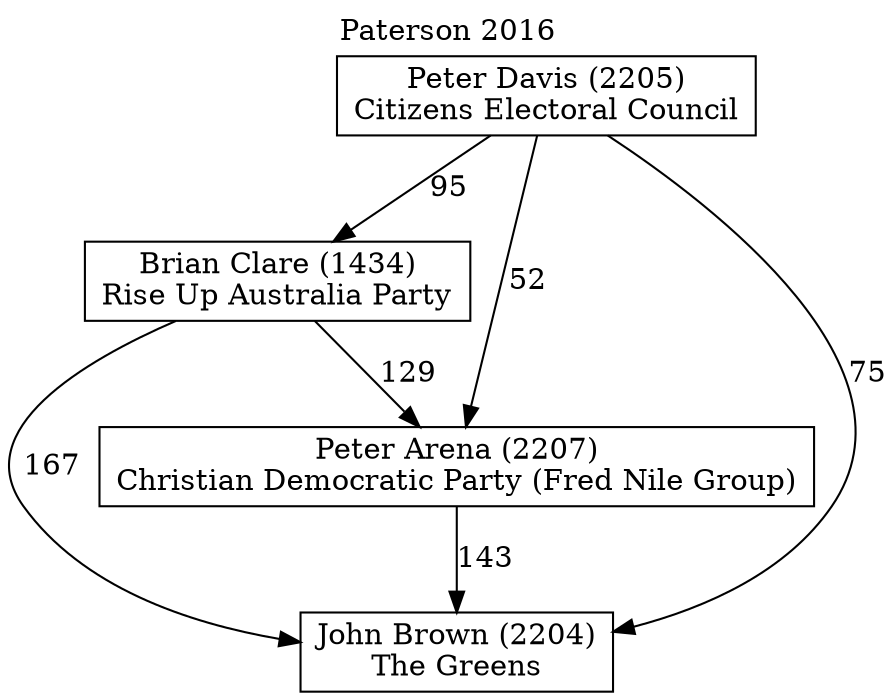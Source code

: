 // House preference flow
digraph "John Brown (2204)_Paterson_2016" {
	graph [label="Paterson 2016" labelloc=t mclimit=10]
	node [shape=box]
	"Brian Clare (1434)" [label="Brian Clare (1434)
Rise Up Australia Party"]
	"Peter Arena (2207)" [label="Peter Arena (2207)
Christian Democratic Party (Fred Nile Group)"]
	"Peter Davis (2205)" [label="Peter Davis (2205)
Citizens Electoral Council"]
	"John Brown (2204)" [label="John Brown (2204)
The Greens"]
	"Brian Clare (1434)" -> "Peter Arena (2207)" [label=129]
	"Peter Davis (2205)" -> "John Brown (2204)" [label=75]
	"Brian Clare (1434)" -> "John Brown (2204)" [label=167]
	"Peter Arena (2207)" -> "John Brown (2204)" [label=143]
	"Peter Davis (2205)" -> "Peter Arena (2207)" [label=52]
	"Peter Davis (2205)" -> "Brian Clare (1434)" [label=95]
}
